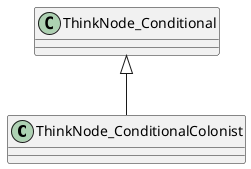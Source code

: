 @startuml
class ThinkNode_ConditionalColonist {
}
ThinkNode_Conditional <|-- ThinkNode_ConditionalColonist
@enduml
